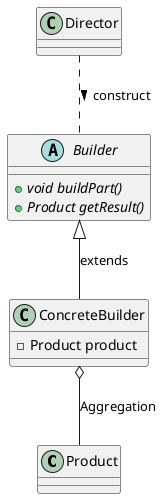 #构建者设计模式
@startuml
class Product
abstract class Builder{
    + {abstract} void buildPart()
    + {abstract} Product getResult()
}
class ConcreteBuilder{
    - Product product
}
class Director

Builder <|-- ConcreteBuilder : extends
Director .. Builder : construct >
ConcreteBuilder o-- Product : Aggregation

@enduml